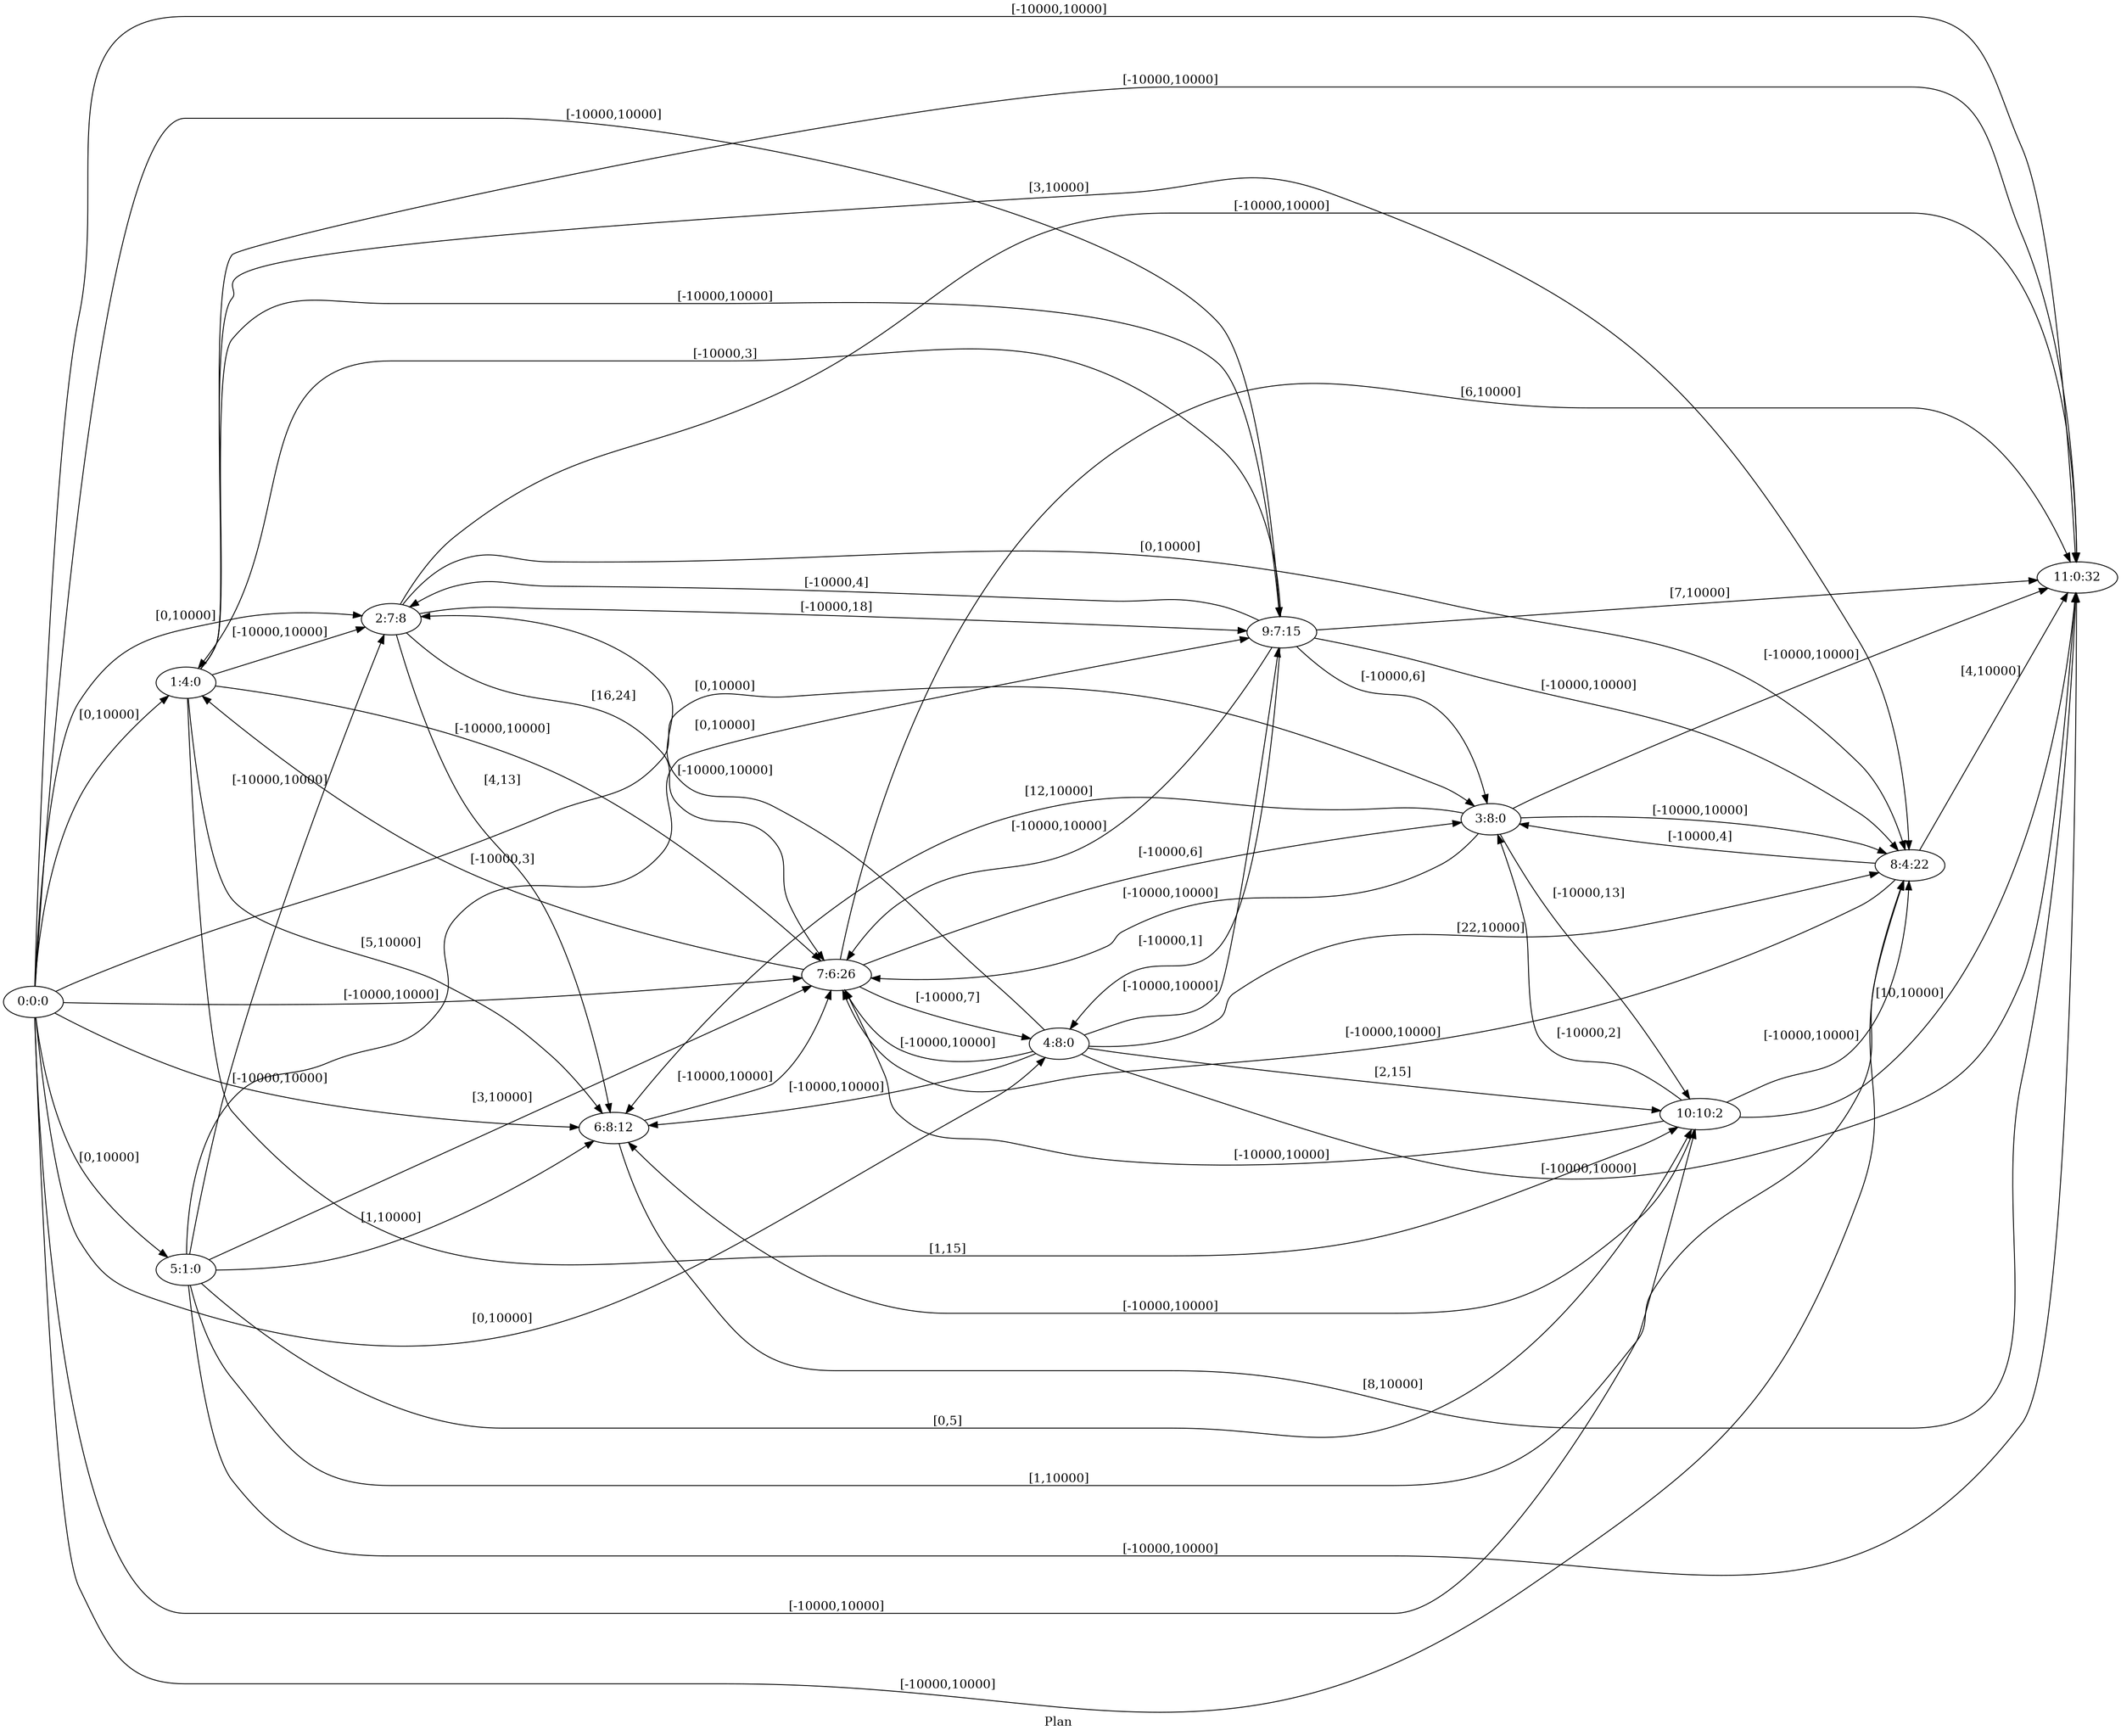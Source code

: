 digraph G {
 rankdir = LR;
 nodesep = .45; 
 size = 30;
label="Plan ";
 fldt = 0.607143;
"0:0:0"->"1:4:0"[ label = "[0,10000]"];
"0:0:0"->"2:7:8"[ label = "[0,10000]"];
"0:0:0"->"3:8:0"[ label = "[0,10000]"];
"0:0:0"->"4:8:0"[ label = "[0,10000]"];
"0:0:0"->"5:1:0"[ label = "[0,10000]"];
"0:0:0"->"6:8:12"[ label = "[-10000,10000]"];
"0:0:0"->"7:6:26"[ label = "[-10000,10000]"];
"0:0:0"->"8:4:22"[ label = "[-10000,10000]"];
"0:0:0"->"9:7:15"[ label = "[-10000,10000]"];
"0:0:0"->"10:10:2"[ label = "[-10000,10000]"];
"0:0:0"->"11:0:32"[ label = "[-10000,10000]"];
"1:4:0"->"2:7:8"[ label = "[-10000,10000]"];
"1:4:0"->"6:8:12"[ label = "[5,10000]"];
"1:4:0"->"7:6:26"[ label = "[-10000,10000]"];
"1:4:0"->"8:4:22"[ label = "[3,10000]"];
"1:4:0"->"9:7:15"[ label = "[-10000,10000]"];
"1:4:0"->"10:10:2"[ label = "[1,15]"];
"1:4:0"->"11:0:32"[ label = "[-10000,10000]"];
"2:7:8"->"6:8:12"[ label = "[4,13]"];
"2:7:8"->"7:6:26"[ label = "[16,24]"];
"2:7:8"->"8:4:22"[ label = "[0,10000]"];
"2:7:8"->"9:7:15"[ label = "[-10000,18]"];
"2:7:8"->"11:0:32"[ label = "[-10000,10000]"];
"3:8:0"->"6:8:12"[ label = "[12,10000]"];
"3:8:0"->"7:6:26"[ label = "[-10000,10000]"];
"3:8:0"->"8:4:22"[ label = "[-10000,10000]"];
"3:8:0"->"10:10:2"[ label = "[-10000,13]"];
"3:8:0"->"11:0:32"[ label = "[-10000,10000]"];
"4:8:0"->"2:7:8"[ label = "[-10000,10000]"];
"4:8:0"->"6:8:12"[ label = "[-10000,10000]"];
"4:8:0"->"7:6:26"[ label = "[-10000,10000]"];
"4:8:0"->"8:4:22"[ label = "[22,10000]"];
"4:8:0"->"9:7:15"[ label = "[-10000,10000]"];
"4:8:0"->"10:10:2"[ label = "[2,15]"];
"4:8:0"->"11:0:32"[ label = "[-10000,10000]"];
"5:1:0"->"2:7:8"[ label = "[-10000,10000]"];
"5:1:0"->"6:8:12"[ label = "[1,10000]"];
"5:1:0"->"7:6:26"[ label = "[3,10000]"];
"5:1:0"->"8:4:22"[ label = "[1,10000]"];
"5:1:0"->"9:7:15"[ label = "[0,10000]"];
"5:1:0"->"10:10:2"[ label = "[0,5]"];
"5:1:0"->"11:0:32"[ label = "[-10000,10000]"];
"6:8:12"->"7:6:26"[ label = "[-10000,10000]"];
"6:8:12"->"11:0:32"[ label = "[8,10000]"];
"7:6:26"->"1:4:0"[ label = "[-10000,3]"];
"7:6:26"->"3:8:0"[ label = "[-10000,6]"];
"7:6:26"->"4:8:0"[ label = "[-10000,7]"];
"7:6:26"->"11:0:32"[ label = "[6,10000]"];
"8:4:22"->"3:8:0"[ label = "[-10000,4]"];
"8:4:22"->"7:6:26"[ label = "[-10000,10000]"];
"8:4:22"->"11:0:32"[ label = "[4,10000]"];
"9:7:15"->"1:4:0"[ label = "[-10000,3]"];
"9:7:15"->"2:7:8"[ label = "[-10000,4]"];
"9:7:15"->"3:8:0"[ label = "[-10000,6]"];
"9:7:15"->"4:8:0"[ label = "[-10000,1]"];
"9:7:15"->"7:6:26"[ label = "[-10000,10000]"];
"9:7:15"->"8:4:22"[ label = "[-10000,10000]"];
"9:7:15"->"11:0:32"[ label = "[7,10000]"];
"10:10:2"->"3:8:0"[ label = "[-10000,2]"];
"10:10:2"->"6:8:12"[ label = "[-10000,10000]"];
"10:10:2"->"7:6:26"[ label = "[-10000,10000]"];
"10:10:2"->"8:4:22"[ label = "[-10000,10000]"];
"10:10:2"->"11:0:32"[ label = "[10,10000]"];
}
